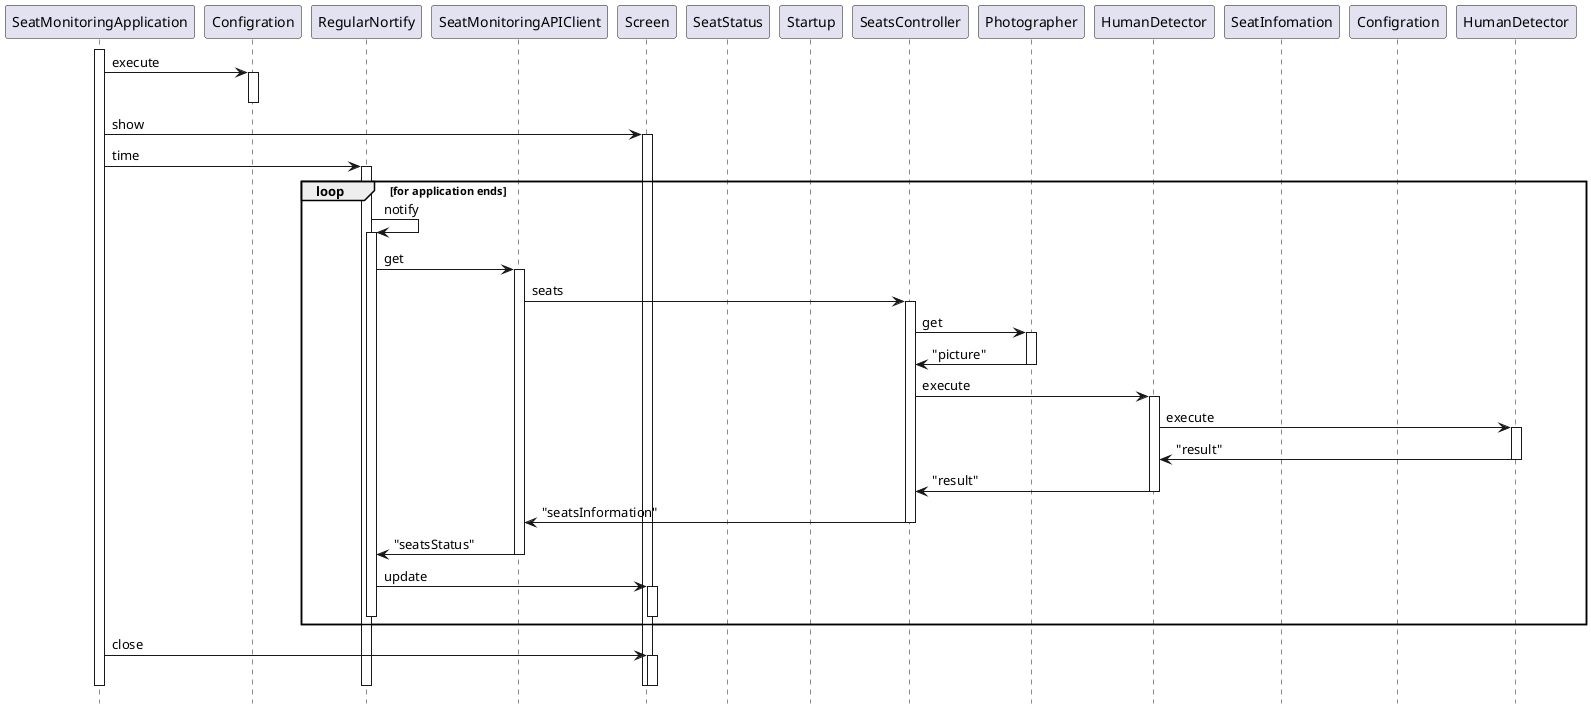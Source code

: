 @startuml シーケンス図
hide footbox

participant "SeatMonitoringApplication" as SeatMonitoringApplication
participant "Configration" as ClientConfigration
participant "RegularNortify" as RegularNortify
participant "SeatMonitoringAPIClient" as SeatMonitoringAPIClient
participant "Screen" as Screen
participant "SeatStatus" as SeatStatus
participant "Startup" as Startup
participant "SeatsController" as SeatsController
participant "Photographer" as Photographer
participant "HumanDetector" as CsHumanDetector
participant "SeatInfomation" as SeatInfomation
participant "Configration" as ServerConfigration
participant "HumanDetector" as CppHumanDetector

activate SeatMonitoringApplication
SeatMonitoringApplication -> ClientConfigration : execute
activate ClientConfigration
deactivate ClientConfigration

SeatMonitoringApplication -> Screen : show
activate Screen

SeatMonitoringApplication -> RegularNortify : time
activate RegularNortify

loop for application ends
	RegularNortify -> RegularNortify : notify
	activate RegularNortify

	RegularNortify -> SeatMonitoringAPIClient : get
	activate SeatMonitoringAPIClient

	SeatMonitoringAPIClient -> SeatsController : seats
	activate SeatsController

	SeatsController -> Photographer : get
	activate Photographer

	SeatsController <- Photographer : "picture"
	deactivate Photographer

	SeatsController -> CsHumanDetector : execute
	activate CsHumanDetector

	CsHumanDetector -> CppHumanDetector : execute
	activate CppHumanDetector

	CsHumanDetector <- CppHumanDetector : "result"
	deactivate CppHumanDetector

	SeatsController <- CsHumanDetector : "result"
	deactivate CsHumanDetector

	SeatMonitoringAPIClient <- SeatsController : "seatsInformation"
	deactivate SeatsController

	RegularNortify <- SeatMonitoringAPIClient : "seatsStatus"
	deactivate SeatMonitoringAPIClient
	
	RegularNortify -> Screen : update
	activate Screen
	deactivate Screen
	deactivate RegularNortify
end

SeatMonitoringApplication -> Screen : close
activate Screen
deactivate RegularNortify
deactivate Screen
deactivate Screen
deactivate SeatMonitoringApplication

@enduml